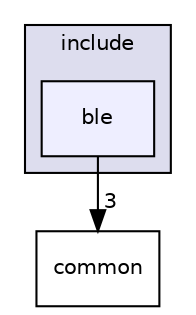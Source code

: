 digraph "ble/include/ble" {
  compound=true
  node [ fontsize="10", fontname="Helvetica"];
  edge [ labelfontsize="10", labelfontname="Helvetica"];
  subgraph clusterdir_f9d4722f7ca926ab2a23c1b473c91e4a {
    graph [ bgcolor="#ddddee", pencolor="black", label="include" fontname="Helvetica", fontsize="10", URL="dir_f9d4722f7ca926ab2a23c1b473c91e4a.html"]
  dir_c211abc66ed9f005076c9c72b06d9296 [shape=box, label="ble", style="filled", fillcolor="#eeeeff", pencolor="black", URL="dir_c211abc66ed9f005076c9c72b06d9296.html"];
  }
  dir_bdd9a5d540de89e9fe90efdfc6973a4f [shape=box label="common" URL="dir_bdd9a5d540de89e9fe90efdfc6973a4f.html"];
  dir_c211abc66ed9f005076c9c72b06d9296->dir_bdd9a5d540de89e9fe90efdfc6973a4f [headlabel="3", labeldistance=1.5 headhref="dir_000002_000008.html"];
}
